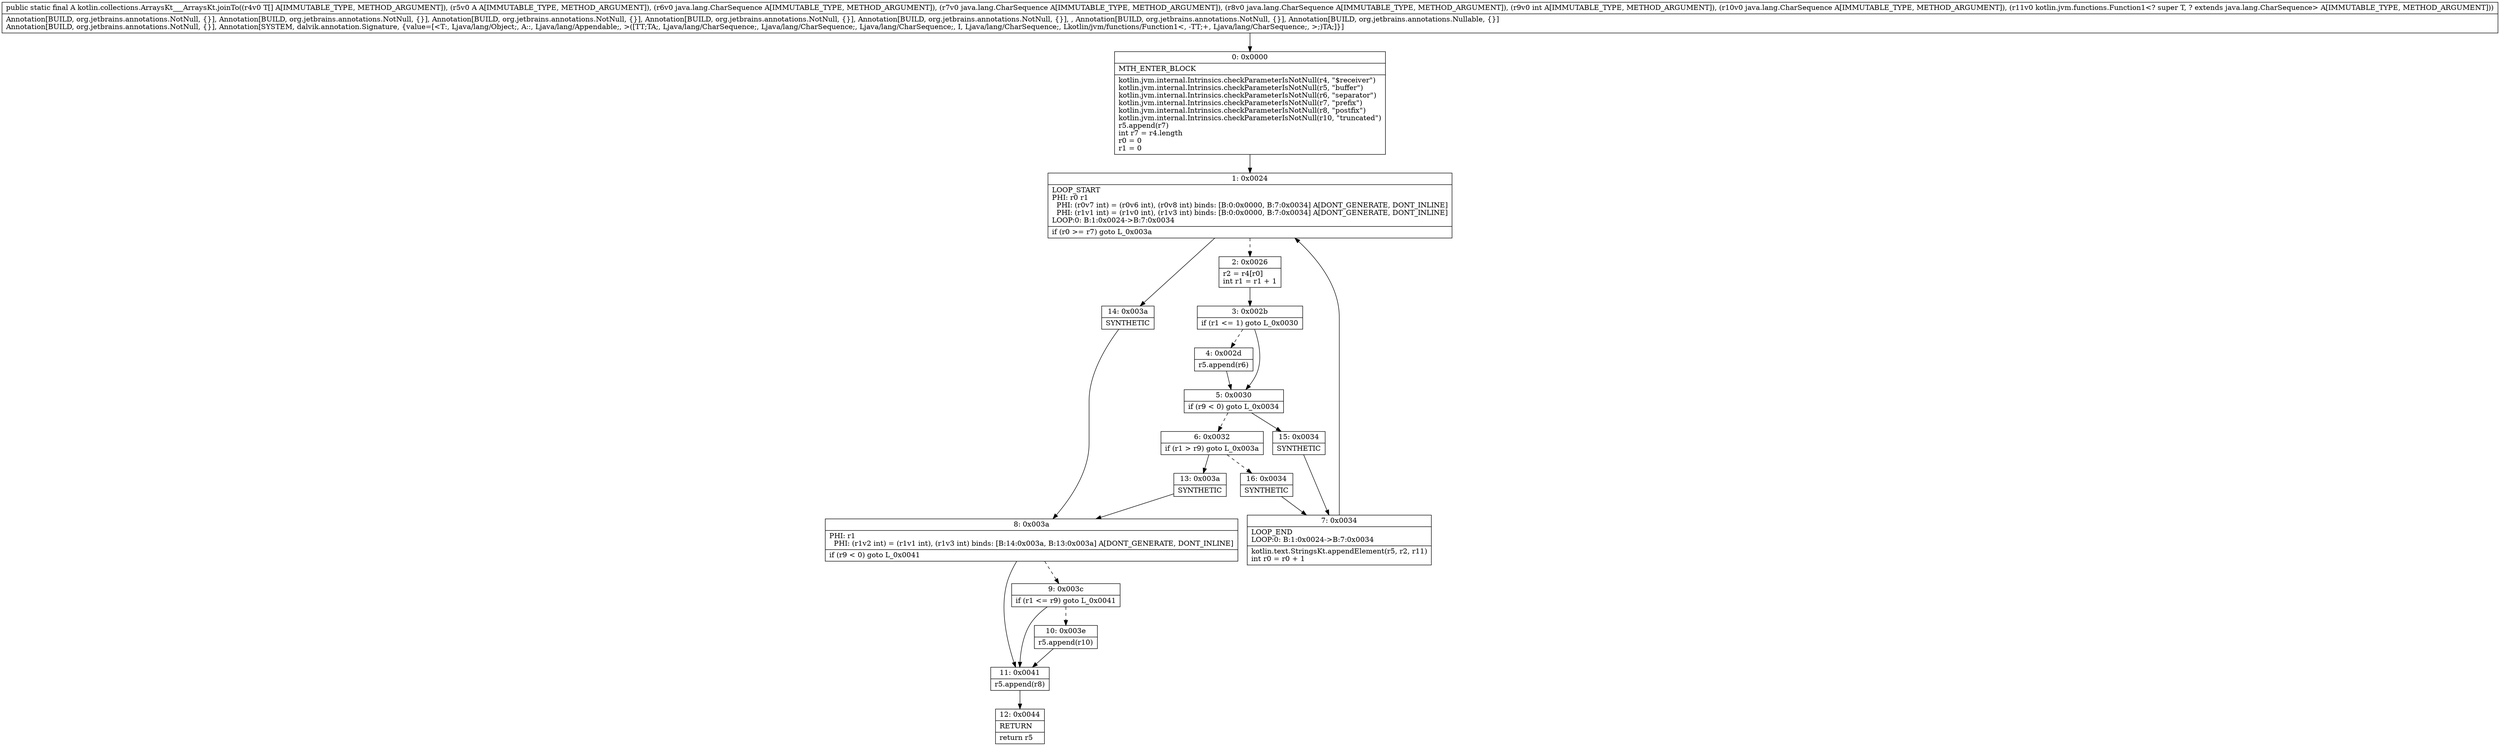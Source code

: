 digraph "CFG forkotlin.collections.ArraysKt___ArraysKt.joinTo([Ljava\/lang\/Object;Ljava\/lang\/Appendable;Ljava\/lang\/CharSequence;Ljava\/lang\/CharSequence;Ljava\/lang\/CharSequence;ILjava\/lang\/CharSequence;Lkotlin\/jvm\/functions\/Function1;)Ljava\/lang\/Appendable;" {
Node_0 [shape=record,label="{0\:\ 0x0000|MTH_ENTER_BLOCK\l|kotlin.jvm.internal.Intrinsics.checkParameterIsNotNull(r4, \"$receiver\")\lkotlin.jvm.internal.Intrinsics.checkParameterIsNotNull(r5, \"buffer\")\lkotlin.jvm.internal.Intrinsics.checkParameterIsNotNull(r6, \"separator\")\lkotlin.jvm.internal.Intrinsics.checkParameterIsNotNull(r7, \"prefix\")\lkotlin.jvm.internal.Intrinsics.checkParameterIsNotNull(r8, \"postfix\")\lkotlin.jvm.internal.Intrinsics.checkParameterIsNotNull(r10, \"truncated\")\lr5.append(r7)\lint r7 = r4.length\lr0 = 0\lr1 = 0\l}"];
Node_1 [shape=record,label="{1\:\ 0x0024|LOOP_START\lPHI: r0 r1 \l  PHI: (r0v7 int) = (r0v6 int), (r0v8 int) binds: [B:0:0x0000, B:7:0x0034] A[DONT_GENERATE, DONT_INLINE]\l  PHI: (r1v1 int) = (r1v0 int), (r1v3 int) binds: [B:0:0x0000, B:7:0x0034] A[DONT_GENERATE, DONT_INLINE]\lLOOP:0: B:1:0x0024\-\>B:7:0x0034\l|if (r0 \>= r7) goto L_0x003a\l}"];
Node_2 [shape=record,label="{2\:\ 0x0026|r2 = r4[r0]\lint r1 = r1 + 1\l}"];
Node_3 [shape=record,label="{3\:\ 0x002b|if (r1 \<= 1) goto L_0x0030\l}"];
Node_4 [shape=record,label="{4\:\ 0x002d|r5.append(r6)\l}"];
Node_5 [shape=record,label="{5\:\ 0x0030|if (r9 \< 0) goto L_0x0034\l}"];
Node_6 [shape=record,label="{6\:\ 0x0032|if (r1 \> r9) goto L_0x003a\l}"];
Node_7 [shape=record,label="{7\:\ 0x0034|LOOP_END\lLOOP:0: B:1:0x0024\-\>B:7:0x0034\l|kotlin.text.StringsKt.appendElement(r5, r2, r11)\lint r0 = r0 + 1\l}"];
Node_8 [shape=record,label="{8\:\ 0x003a|PHI: r1 \l  PHI: (r1v2 int) = (r1v1 int), (r1v3 int) binds: [B:14:0x003a, B:13:0x003a] A[DONT_GENERATE, DONT_INLINE]\l|if (r9 \< 0) goto L_0x0041\l}"];
Node_9 [shape=record,label="{9\:\ 0x003c|if (r1 \<= r9) goto L_0x0041\l}"];
Node_10 [shape=record,label="{10\:\ 0x003e|r5.append(r10)\l}"];
Node_11 [shape=record,label="{11\:\ 0x0041|r5.append(r8)\l}"];
Node_12 [shape=record,label="{12\:\ 0x0044|RETURN\l|return r5\l}"];
Node_13 [shape=record,label="{13\:\ 0x003a|SYNTHETIC\l}"];
Node_14 [shape=record,label="{14\:\ 0x003a|SYNTHETIC\l}"];
Node_15 [shape=record,label="{15\:\ 0x0034|SYNTHETIC\l}"];
Node_16 [shape=record,label="{16\:\ 0x0034|SYNTHETIC\l}"];
MethodNode[shape=record,label="{public static final A kotlin.collections.ArraysKt___ArraysKt.joinTo((r4v0 T[] A[IMMUTABLE_TYPE, METHOD_ARGUMENT]), (r5v0 A A[IMMUTABLE_TYPE, METHOD_ARGUMENT]), (r6v0 java.lang.CharSequence A[IMMUTABLE_TYPE, METHOD_ARGUMENT]), (r7v0 java.lang.CharSequence A[IMMUTABLE_TYPE, METHOD_ARGUMENT]), (r8v0 java.lang.CharSequence A[IMMUTABLE_TYPE, METHOD_ARGUMENT]), (r9v0 int A[IMMUTABLE_TYPE, METHOD_ARGUMENT]), (r10v0 java.lang.CharSequence A[IMMUTABLE_TYPE, METHOD_ARGUMENT]), (r11v0 kotlin.jvm.functions.Function1\<? super T, ? extends java.lang.CharSequence\> A[IMMUTABLE_TYPE, METHOD_ARGUMENT]))  | Annotation[BUILD, org.jetbrains.annotations.NotNull, \{\}], Annotation[BUILD, org.jetbrains.annotations.NotNull, \{\}], Annotation[BUILD, org.jetbrains.annotations.NotNull, \{\}], Annotation[BUILD, org.jetbrains.annotations.NotNull, \{\}], Annotation[BUILD, org.jetbrains.annotations.NotNull, \{\}], , Annotation[BUILD, org.jetbrains.annotations.NotNull, \{\}], Annotation[BUILD, org.jetbrains.annotations.Nullable, \{\}]\lAnnotation[BUILD, org.jetbrains.annotations.NotNull, \{\}], Annotation[SYSTEM, dalvik.annotation.Signature, \{value=[\<T:, Ljava\/lang\/Object;, A::, Ljava\/lang\/Appendable;, \>([TT;TA;, Ljava\/lang\/CharSequence;, Ljava\/lang\/CharSequence;, Ljava\/lang\/CharSequence;, I, Ljava\/lang\/CharSequence;, Lkotlin\/jvm\/functions\/Function1\<, \-TT;+, Ljava\/lang\/CharSequence;, \>;)TA;]\}]\l}"];
MethodNode -> Node_0;
Node_0 -> Node_1;
Node_1 -> Node_2[style=dashed];
Node_1 -> Node_14;
Node_2 -> Node_3;
Node_3 -> Node_4[style=dashed];
Node_3 -> Node_5;
Node_4 -> Node_5;
Node_5 -> Node_6[style=dashed];
Node_5 -> Node_15;
Node_6 -> Node_13;
Node_6 -> Node_16[style=dashed];
Node_7 -> Node_1;
Node_8 -> Node_9[style=dashed];
Node_8 -> Node_11;
Node_9 -> Node_10[style=dashed];
Node_9 -> Node_11;
Node_10 -> Node_11;
Node_11 -> Node_12;
Node_13 -> Node_8;
Node_14 -> Node_8;
Node_15 -> Node_7;
Node_16 -> Node_7;
}

